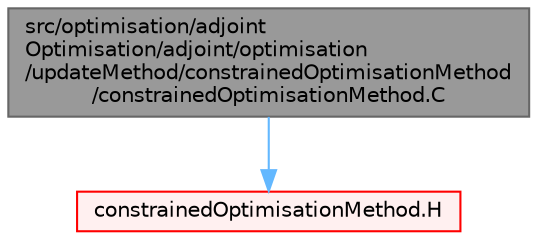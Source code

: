 digraph "src/optimisation/adjointOptimisation/adjoint/optimisation/updateMethod/constrainedOptimisationMethod/constrainedOptimisationMethod.C"
{
 // LATEX_PDF_SIZE
  bgcolor="transparent";
  edge [fontname=Helvetica,fontsize=10,labelfontname=Helvetica,labelfontsize=10];
  node [fontname=Helvetica,fontsize=10,shape=box,height=0.2,width=0.4];
  Node1 [id="Node000001",label="src/optimisation/adjoint\lOptimisation/adjoint/optimisation\l/updateMethod/constrainedOptimisationMethod\l/constrainedOptimisationMethod.C",height=0.2,width=0.4,color="gray40", fillcolor="grey60", style="filled", fontcolor="black",tooltip=" "];
  Node1 -> Node2 [id="edge1_Node000001_Node000002",color="steelblue1",style="solid",tooltip=" "];
  Node2 [id="Node000002",label="constrainedOptimisationMethod.H",height=0.2,width=0.4,color="red", fillcolor="#FFF0F0", style="filled",URL="$constrainedOptimisationMethod_8H.html",tooltip=" "];
}
